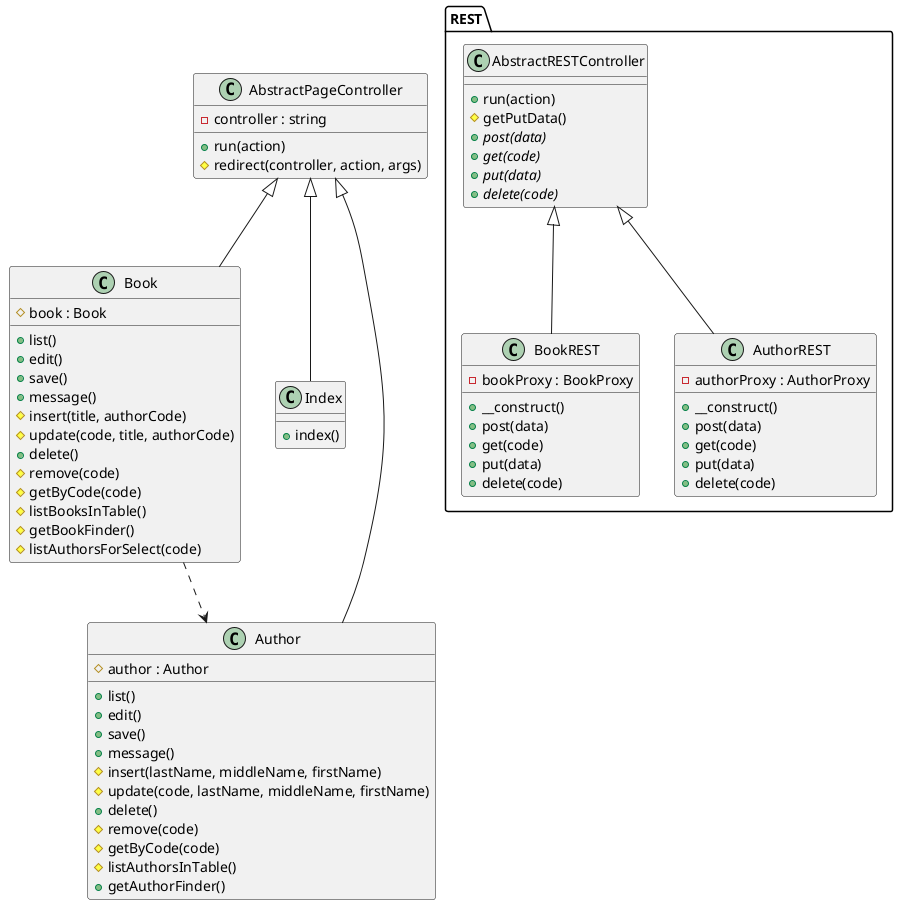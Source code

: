 @startuml class-diagram
  class "Book" as Book {
    #book : Book
    +list()
    +edit()
    +save()
    +message()
    #insert(title, authorCode)
    #update(code, title, authorCode)
    +delete()
    #remove(code)
    #getByCode(code)
    #listBooksInTable()
    #getBookFinder()
    #listAuthorsForSelect(code)
  }
  class "Index" as Index {
    +index()
  }
  class "Author" as Author {
    #author : Author
    +list()
    +edit()
    +save()
    +message()
    #insert(lastName, middleName, firstName)
    #update(code, lastName, middleName, firstName)
    +delete()
    #remove(code)
    #getByCode(code)
    #listAuthorsInTable()
    +getAuthorFinder()
  }
  class "AbstractPageController" as AbstractPageController {
    -controller : string
    +run(action)
    #redirect(controller, action, args)
  }
  package REST as REST {
    class "AbstractRESTController" as REST_AbstractRESTController {
      +run(action)
      #getPutData()
      {abstract} +post(data)
      {abstract} +get(code)
      {abstract} +put(data)
      {abstract} +delete(code)
    }
    class "BookREST" as REST_BookREST {
      -bookProxy : BookProxy
      +__construct()
      +post(data)
      +get(code)
      +put(data)
      +delete(code)
    }
    class "AuthorREST" as REST_AuthorREST {
      -authorProxy : AuthorProxy
      +__construct()
      +post(data)
      +get(code)
      +put(data)
      +delete(code)
    }
  }
  AbstractPageController <|-- Author
  AbstractPageController <|-- Book
  AbstractPageController <|-- Index
  Book ..> Author
  REST_AbstractRESTController <|-- REST_AuthorREST
  REST_AbstractRESTController <|-- REST_BookREST
@enduml
